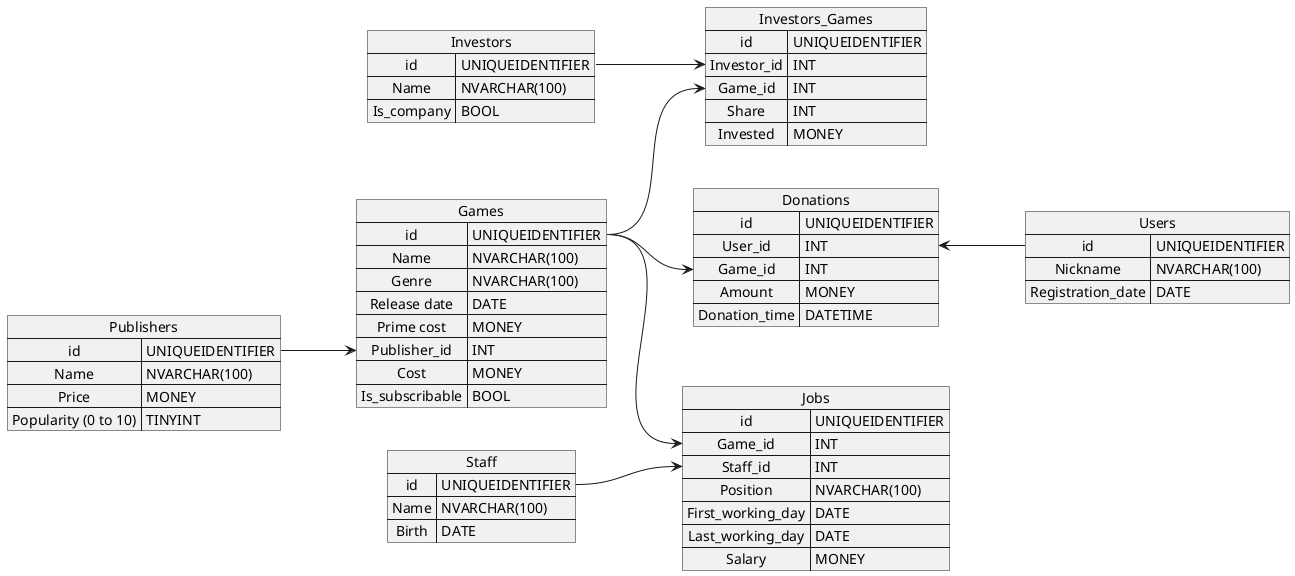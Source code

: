 @startuml
left to right direction

map Games {
    id => UNIQUEIDENTIFIER
    Name => NVARCHAR(100)
    Genre => NVARCHAR(100)
    Release date => DATE
    Prime cost => MONEY
    Publisher_id => INT 
    Cost => MONEY
    Is_subscribable => BOOL
}

map Publishers {
    id => UNIQUEIDENTIFIER
    Name => NVARCHAR(100)
    Price => MONEY
    Popularity (0 to 10) => TINYINT
}

map Investors {
    id => UNIQUEIDENTIFIER
    Name => NVARCHAR(100)
    Is_company => BOOL
}

map Staff {
    id => UNIQUEIDENTIFIER
    Name => NVARCHAR(100)
    Birth => DATE
}

map Donations {
    id => UNIQUEIDENTIFIER
    User_id => INT
    Game_id => INT
    Amount => MONEY
    Donation_time => DATETIME
}

map Investors_Games {
    id => UNIQUEIDENTIFIER
    Investor_id => INT
    Game_id => INT
    Share => INT
    Invested => MONEY
}

map Jobs {
    id => UNIQUEIDENTIFIER
    Game_id => INT
    Staff_id => INT
    Position => NVARCHAR(100)
    First_working_day => DATE
    Last_working_day => DATE
    Salary => MONEY 
}

map Users {
    id => UNIQUEIDENTIFIER
    Nickname => NVARCHAR(100)
    Registration_date => DATE
}

Publishers::id --> Games::Publisher_id
Investors::id --> Investors_Games::Investor_id
Games::id --> Donations::Game_id
Games::id --> Investors_Games::Game_id
Games::id --> Jobs::Game_id
Staff::id --> Jobs::Staff_id
Donations::User_id <-- Users::id



@enduml